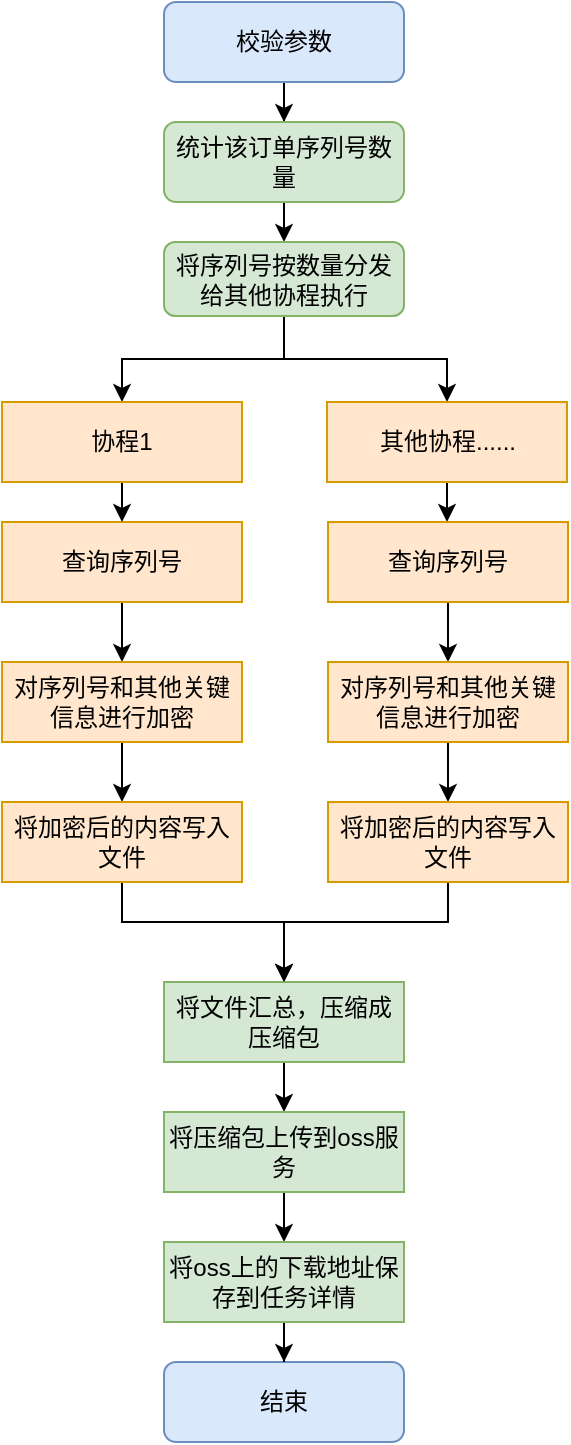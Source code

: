 <mxfile version="14.6.0" type="github">
  <diagram id="C5RBs43oDa-KdzZeNtuy" name="Page-1">
    <mxGraphModel dx="1422" dy="721" grid="1" gridSize="10" guides="1" tooltips="1" connect="1" arrows="1" fold="1" page="1" pageScale="1" pageWidth="827" pageHeight="1169" math="0" shadow="0">
      <root>
        <mxCell id="WIyWlLk6GJQsqaUBKTNV-0" />
        <mxCell id="WIyWlLk6GJQsqaUBKTNV-1" parent="WIyWlLk6GJQsqaUBKTNV-0" />
        <mxCell id="SdUIgxUM4wOrYbFvS6sf-12" value="" style="edgeStyle=orthogonalEdgeStyle;rounded=0;orthogonalLoop=1;jettySize=auto;html=1;" edge="1" parent="WIyWlLk6GJQsqaUBKTNV-1" source="WIyWlLk6GJQsqaUBKTNV-3" target="SdUIgxUM4wOrYbFvS6sf-0">
          <mxGeometry relative="1" as="geometry" />
        </mxCell>
        <mxCell id="WIyWlLk6GJQsqaUBKTNV-3" value="校验参数" style="rounded=1;whiteSpace=wrap;html=1;fontSize=12;glass=0;strokeWidth=1;shadow=0;fillColor=#dae8fc;strokeColor=#6c8ebf;" parent="WIyWlLk6GJQsqaUBKTNV-1" vertex="1">
          <mxGeometry x="160" y="80" width="120" height="40" as="geometry" />
        </mxCell>
        <mxCell id="WIyWlLk6GJQsqaUBKTNV-11" value="结束" style="rounded=1;whiteSpace=wrap;html=1;fontSize=12;glass=0;strokeWidth=1;shadow=0;fillColor=#dae8fc;strokeColor=#6c8ebf;" parent="WIyWlLk6GJQsqaUBKTNV-1" vertex="1">
          <mxGeometry x="160" y="760" width="120" height="40" as="geometry" />
        </mxCell>
        <mxCell id="SdUIgxUM4wOrYbFvS6sf-2" style="edgeStyle=orthogonalEdgeStyle;rounded=0;orthogonalLoop=1;jettySize=auto;html=1;exitX=0.5;exitY=1;exitDx=0;exitDy=0;entryX=0.5;entryY=0;entryDx=0;entryDy=0;" edge="1" parent="WIyWlLk6GJQsqaUBKTNV-1" source="SdUIgxUM4wOrYbFvS6sf-0" target="SdUIgxUM4wOrYbFvS6sf-1">
          <mxGeometry relative="1" as="geometry" />
        </mxCell>
        <mxCell id="SdUIgxUM4wOrYbFvS6sf-0" value="统计该订单序列号数量" style="rounded=1;whiteSpace=wrap;html=1;fillColor=#d5e8d4;strokeColor=#82b366;" vertex="1" parent="WIyWlLk6GJQsqaUBKTNV-1">
          <mxGeometry x="160" y="140" width="120" height="40" as="geometry" />
        </mxCell>
        <mxCell id="SdUIgxUM4wOrYbFvS6sf-45" style="edgeStyle=orthogonalEdgeStyle;rounded=0;orthogonalLoop=1;jettySize=auto;html=1;exitX=0.5;exitY=1;exitDx=0;exitDy=0;entryX=0.5;entryY=0;entryDx=0;entryDy=0;" edge="1" parent="WIyWlLk6GJQsqaUBKTNV-1" source="SdUIgxUM4wOrYbFvS6sf-1" target="SdUIgxUM4wOrYbFvS6sf-42">
          <mxGeometry relative="1" as="geometry" />
        </mxCell>
        <mxCell id="SdUIgxUM4wOrYbFvS6sf-48" style="edgeStyle=orthogonalEdgeStyle;rounded=0;orthogonalLoop=1;jettySize=auto;html=1;exitX=0.5;exitY=1;exitDx=0;exitDy=0;" edge="1" parent="WIyWlLk6GJQsqaUBKTNV-1" source="SdUIgxUM4wOrYbFvS6sf-1" target="SdUIgxUM4wOrYbFvS6sf-5">
          <mxGeometry relative="1" as="geometry" />
        </mxCell>
        <mxCell id="SdUIgxUM4wOrYbFvS6sf-1" value="将序列号按数量分发给其他协程执行" style="rounded=1;whiteSpace=wrap;html=1;fillColor=#d5e8d4;strokeColor=#82b366;" vertex="1" parent="WIyWlLk6GJQsqaUBKTNV-1">
          <mxGeometry x="160" y="200" width="120" height="37" as="geometry" />
        </mxCell>
        <mxCell id="SdUIgxUM4wOrYbFvS6sf-11" value="" style="edgeStyle=orthogonalEdgeStyle;rounded=0;orthogonalLoop=1;jettySize=auto;html=1;" edge="1" parent="WIyWlLk6GJQsqaUBKTNV-1" source="SdUIgxUM4wOrYbFvS6sf-3" target="SdUIgxUM4wOrYbFvS6sf-10">
          <mxGeometry relative="1" as="geometry" />
        </mxCell>
        <mxCell id="SdUIgxUM4wOrYbFvS6sf-3" value="查询序列号" style="rounded=0;whiteSpace=wrap;html=1;fillColor=#ffe6cc;strokeColor=#d79b00;" vertex="1" parent="WIyWlLk6GJQsqaUBKTNV-1">
          <mxGeometry x="79" y="340" width="120" height="40" as="geometry" />
        </mxCell>
        <mxCell id="SdUIgxUM4wOrYbFvS6sf-49" style="edgeStyle=orthogonalEdgeStyle;rounded=0;orthogonalLoop=1;jettySize=auto;html=1;exitX=0.5;exitY=1;exitDx=0;exitDy=0;" edge="1" parent="WIyWlLk6GJQsqaUBKTNV-1" source="SdUIgxUM4wOrYbFvS6sf-5" target="SdUIgxUM4wOrYbFvS6sf-31">
          <mxGeometry relative="1" as="geometry" />
        </mxCell>
        <mxCell id="SdUIgxUM4wOrYbFvS6sf-5" value="其他协程......" style="rounded=0;whiteSpace=wrap;html=1;fillColor=#ffe6cc;strokeColor=#d79b00;" vertex="1" parent="WIyWlLk6GJQsqaUBKTNV-1">
          <mxGeometry x="241.5" y="280" width="120" height="40" as="geometry" />
        </mxCell>
        <mxCell id="SdUIgxUM4wOrYbFvS6sf-14" value="" style="edgeStyle=orthogonalEdgeStyle;rounded=0;orthogonalLoop=1;jettySize=auto;html=1;" edge="1" parent="WIyWlLk6GJQsqaUBKTNV-1" source="SdUIgxUM4wOrYbFvS6sf-10" target="SdUIgxUM4wOrYbFvS6sf-13">
          <mxGeometry relative="1" as="geometry" />
        </mxCell>
        <mxCell id="SdUIgxUM4wOrYbFvS6sf-10" value="对序列号和其他关键信息进行加密" style="rounded=0;whiteSpace=wrap;html=1;fillColor=#ffe6cc;strokeColor=#d79b00;" vertex="1" parent="WIyWlLk6GJQsqaUBKTNV-1">
          <mxGeometry x="79" y="410" width="120" height="40" as="geometry" />
        </mxCell>
        <mxCell id="SdUIgxUM4wOrYbFvS6sf-17" style="edgeStyle=orthogonalEdgeStyle;rounded=0;orthogonalLoop=1;jettySize=auto;html=1;entryX=0.5;entryY=0;entryDx=0;entryDy=0;exitX=0.5;exitY=1;exitDx=0;exitDy=0;" edge="1" parent="WIyWlLk6GJQsqaUBKTNV-1" source="SdUIgxUM4wOrYbFvS6sf-13" target="SdUIgxUM4wOrYbFvS6sf-15">
          <mxGeometry relative="1" as="geometry">
            <Array as="points">
              <mxPoint x="139" y="540" />
              <mxPoint x="220" y="540" />
            </Array>
          </mxGeometry>
        </mxCell>
        <mxCell id="SdUIgxUM4wOrYbFvS6sf-13" value="将加密后的内容写入文件" style="rounded=0;whiteSpace=wrap;html=1;fillColor=#ffe6cc;strokeColor=#d79b00;" vertex="1" parent="WIyWlLk6GJQsqaUBKTNV-1">
          <mxGeometry x="79" y="480" width="120" height="40" as="geometry" />
        </mxCell>
        <mxCell id="SdUIgxUM4wOrYbFvS6sf-25" value="" style="edgeStyle=orthogonalEdgeStyle;rounded=0;orthogonalLoop=1;jettySize=auto;html=1;" edge="1" parent="WIyWlLk6GJQsqaUBKTNV-1" source="SdUIgxUM4wOrYbFvS6sf-15" target="SdUIgxUM4wOrYbFvS6sf-24">
          <mxGeometry relative="1" as="geometry" />
        </mxCell>
        <mxCell id="SdUIgxUM4wOrYbFvS6sf-15" value="将文件汇总，压缩成压缩包" style="rounded=0;whiteSpace=wrap;html=1;fillColor=#d5e8d4;strokeColor=#82b366;" vertex="1" parent="WIyWlLk6GJQsqaUBKTNV-1">
          <mxGeometry x="160" y="570" width="120" height="40" as="geometry" />
        </mxCell>
        <mxCell id="SdUIgxUM4wOrYbFvS6sf-27" value="" style="edgeStyle=orthogonalEdgeStyle;rounded=0;orthogonalLoop=1;jettySize=auto;html=1;" edge="1" parent="WIyWlLk6GJQsqaUBKTNV-1" source="SdUIgxUM4wOrYbFvS6sf-24" target="SdUIgxUM4wOrYbFvS6sf-26">
          <mxGeometry relative="1" as="geometry" />
        </mxCell>
        <mxCell id="SdUIgxUM4wOrYbFvS6sf-24" value="将压缩包上传到oss服务" style="rounded=0;whiteSpace=wrap;html=1;fillColor=#d5e8d4;strokeColor=#82b366;" vertex="1" parent="WIyWlLk6GJQsqaUBKTNV-1">
          <mxGeometry x="160" y="635" width="120" height="40" as="geometry" />
        </mxCell>
        <mxCell id="SdUIgxUM4wOrYbFvS6sf-28" value="" style="edgeStyle=orthogonalEdgeStyle;rounded=0;orthogonalLoop=1;jettySize=auto;html=1;" edge="1" parent="WIyWlLk6GJQsqaUBKTNV-1" source="SdUIgxUM4wOrYbFvS6sf-26" target="WIyWlLk6GJQsqaUBKTNV-11">
          <mxGeometry relative="1" as="geometry" />
        </mxCell>
        <mxCell id="SdUIgxUM4wOrYbFvS6sf-26" value="将oss上的下载地址保存到任务详情" style="rounded=0;whiteSpace=wrap;html=1;fillColor=#d5e8d4;strokeColor=#82b366;" vertex="1" parent="WIyWlLk6GJQsqaUBKTNV-1">
          <mxGeometry x="160" y="700" width="120" height="40" as="geometry" />
        </mxCell>
        <mxCell id="SdUIgxUM4wOrYbFvS6sf-50" style="edgeStyle=orthogonalEdgeStyle;rounded=0;orthogonalLoop=1;jettySize=auto;html=1;exitX=0.5;exitY=1;exitDx=0;exitDy=0;" edge="1" parent="WIyWlLk6GJQsqaUBKTNV-1" source="SdUIgxUM4wOrYbFvS6sf-31" target="SdUIgxUM4wOrYbFvS6sf-32">
          <mxGeometry relative="1" as="geometry" />
        </mxCell>
        <mxCell id="SdUIgxUM4wOrYbFvS6sf-31" value="查询序列号" style="rounded=0;whiteSpace=wrap;html=1;fillColor=#ffe6cc;strokeColor=#d79b00;" vertex="1" parent="WIyWlLk6GJQsqaUBKTNV-1">
          <mxGeometry x="242" y="340" width="120" height="40" as="geometry" />
        </mxCell>
        <mxCell id="SdUIgxUM4wOrYbFvS6sf-51" style="edgeStyle=orthogonalEdgeStyle;rounded=0;orthogonalLoop=1;jettySize=auto;html=1;exitX=0.5;exitY=1;exitDx=0;exitDy=0;" edge="1" parent="WIyWlLk6GJQsqaUBKTNV-1" source="SdUIgxUM4wOrYbFvS6sf-32" target="SdUIgxUM4wOrYbFvS6sf-33">
          <mxGeometry relative="1" as="geometry" />
        </mxCell>
        <mxCell id="SdUIgxUM4wOrYbFvS6sf-32" value="对序列号和其他关键信息进行加密" style="rounded=0;whiteSpace=wrap;html=1;fillColor=#ffe6cc;strokeColor=#d79b00;" vertex="1" parent="WIyWlLk6GJQsqaUBKTNV-1">
          <mxGeometry x="242" y="410" width="120" height="40" as="geometry" />
        </mxCell>
        <mxCell id="SdUIgxUM4wOrYbFvS6sf-52" style="edgeStyle=orthogonalEdgeStyle;rounded=0;orthogonalLoop=1;jettySize=auto;html=1;exitX=0.5;exitY=1;exitDx=0;exitDy=0;entryX=0.5;entryY=0;entryDx=0;entryDy=0;" edge="1" parent="WIyWlLk6GJQsqaUBKTNV-1" source="SdUIgxUM4wOrYbFvS6sf-33" target="SdUIgxUM4wOrYbFvS6sf-15">
          <mxGeometry relative="1" as="geometry">
            <Array as="points">
              <mxPoint x="302" y="540" />
              <mxPoint x="220" y="540" />
            </Array>
          </mxGeometry>
        </mxCell>
        <mxCell id="SdUIgxUM4wOrYbFvS6sf-33" value="将加密后的内容写入文件" style="rounded=0;whiteSpace=wrap;html=1;fillColor=#ffe6cc;strokeColor=#d79b00;" vertex="1" parent="WIyWlLk6GJQsqaUBKTNV-1">
          <mxGeometry x="242" y="480" width="120" height="40" as="geometry" />
        </mxCell>
        <mxCell id="SdUIgxUM4wOrYbFvS6sf-43" style="edgeStyle=orthogonalEdgeStyle;rounded=0;orthogonalLoop=1;jettySize=auto;html=1;exitX=0.5;exitY=1;exitDx=0;exitDy=0;entryX=0.5;entryY=0;entryDx=0;entryDy=0;" edge="1" parent="WIyWlLk6GJQsqaUBKTNV-1" source="SdUIgxUM4wOrYbFvS6sf-42" target="SdUIgxUM4wOrYbFvS6sf-3">
          <mxGeometry relative="1" as="geometry" />
        </mxCell>
        <mxCell id="SdUIgxUM4wOrYbFvS6sf-42" value="协程1" style="rounded=0;whiteSpace=wrap;html=1;fillColor=#ffe6cc;strokeColor=#d79b00;" vertex="1" parent="WIyWlLk6GJQsqaUBKTNV-1">
          <mxGeometry x="79" y="280" width="120" height="40" as="geometry" />
        </mxCell>
      </root>
    </mxGraphModel>
  </diagram>
</mxfile>

